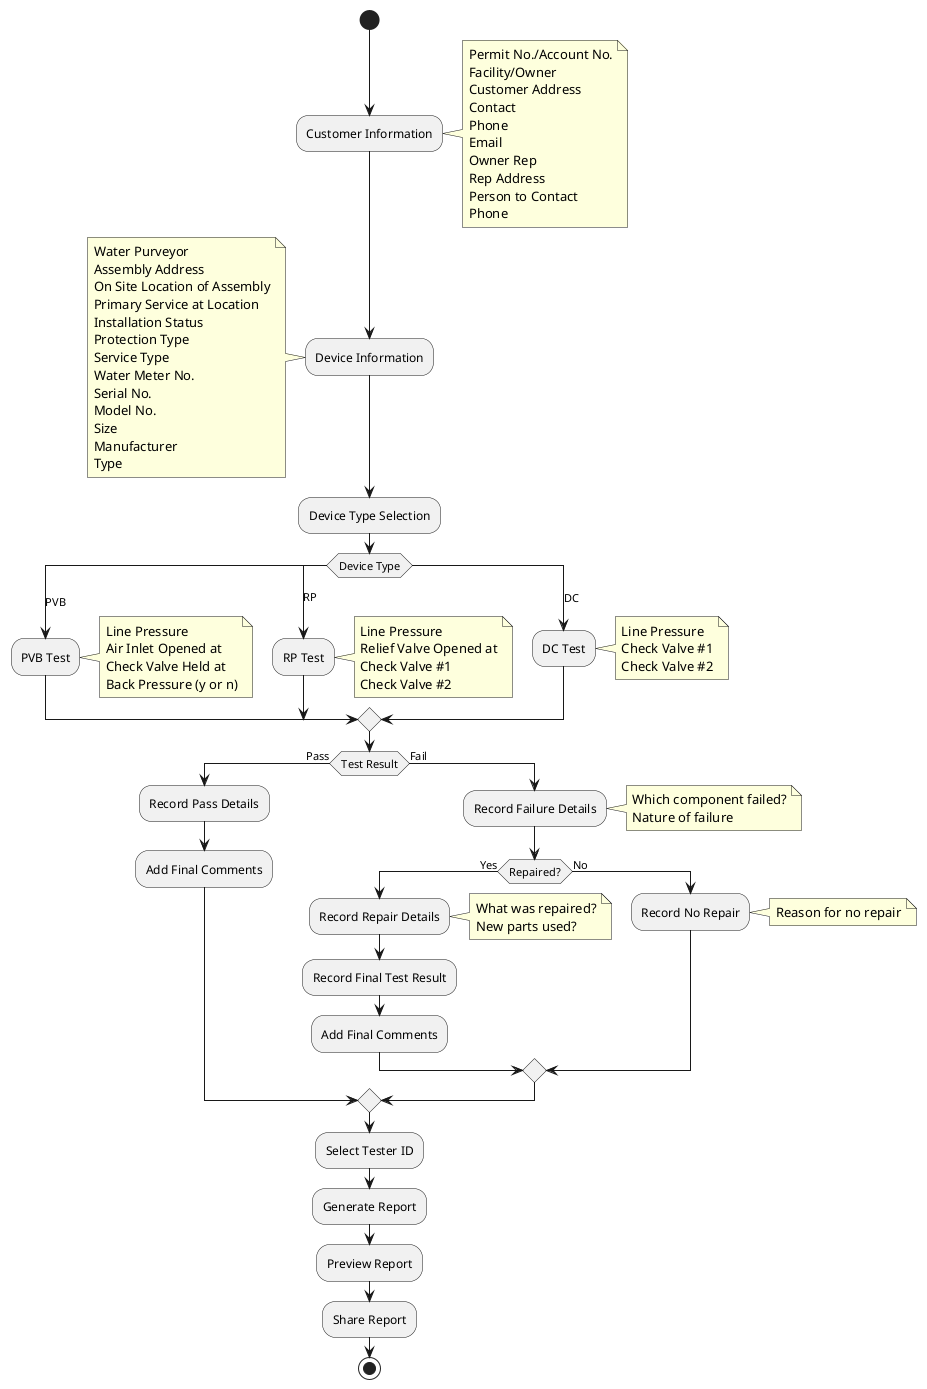 @startuml

start
:Customer Information;
note right
  Permit No./Account No.
  Facility/Owner
  Customer Address
  Contact
  Phone
  Email
  Owner Rep
  Rep Address
  Person to Contact
  Phone
end note

:Device Information;
note left
  Water Purveyor
  Assembly Address
  On Site Location of Assembly
  Primary Service at Location
  Installation Status
  Protection Type
  Service Type
  Water Meter No.
  Serial No.
  Model No.
  Size
  Manufacturer
  Type
end note

:Device Type Selection;
switch (Device Type)
  case (PVB)
    :PVB Test;
    note right
      Line Pressure
      Air Inlet Opened at
      Check Valve Held at
      Back Pressure (y or n)
    end note
  case (RP)
    :RP Test;
    note right
      Line Pressure
      Relief Valve Opened at
      Check Valve #1
      Check Valve #2
    end note
  case (DC)
    :DC Test;
    note right
      Line Pressure
      Check Valve #1
      Check Valve #2
    end note
endswitch

if (Test Result) then (Pass)
  :Record Pass Details;
  :Add Final Comments;
else (Fail)
  :Record Failure Details;
  note right
    Which component failed?
    Nature of failure
  end note
  if (Repaired?) then (Yes)
    :Record Repair Details;
    note right
      What was repaired?
      New parts used?
    end note
    :Record Final Test Result;
    :Add Final Comments;
  else (No)
    :Record No Repair;
    note right
      Reason for no repair
    end note
  endif
endif

:Select Tester ID;
:Generate Report;
:Preview Report;
:Share Report;

stop
@enduml